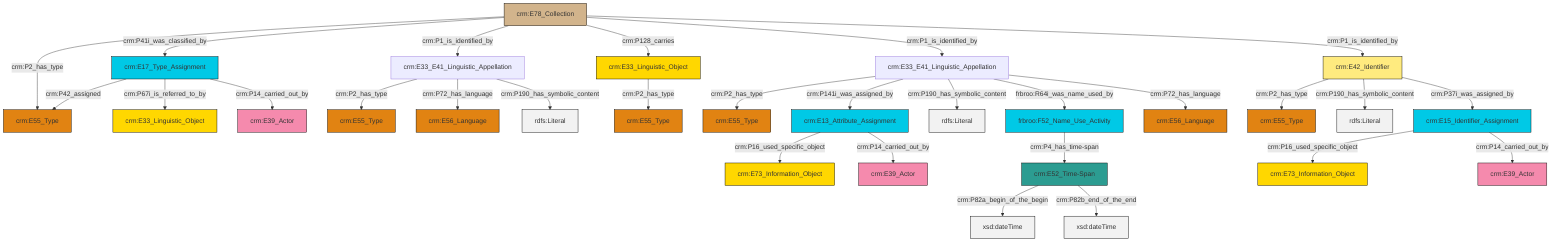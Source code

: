 graph TD
classDef Literal fill:#f2f2f2,stroke:#000000;
classDef CRM_Entity fill:#FFFFFF,stroke:#000000;
classDef Temporal_Entity fill:#00C9E6, stroke:#000000;
classDef Type fill:#E18312, stroke:#000000;
classDef Time-Span fill:#2C9C91, stroke:#000000;
classDef Appellation fill:#FFEB7F, stroke:#000000;
classDef Place fill:#008836, stroke:#000000;
classDef Persistent_Item fill:#B266B2, stroke:#000000;
classDef Conceptual_Object fill:#FFD700, stroke:#000000;
classDef Physical_Thing fill:#D2B48C, stroke:#000000;
classDef Actor fill:#f58aad, stroke:#000000;
classDef PC_Classes fill:#4ce600, stroke:#000000;
classDef Multi fill:#cccccc,stroke:#000000;

0["crm:E78_Collection"]:::Physical_Thing -->|crm:P2_has_type| 6["crm:E55_Type"]:::Type
9["crm:E33_E41_Linguistic_Appellation"]:::Default -->|crm:P2_has_type| 10["crm:E55_Type"]:::Type
11["crm:E33_E41_Linguistic_Appellation"]:::Default -->|crm:P2_has_type| 7["crm:E55_Type"]:::Type
18["crm:E13_Attribute_Assignment"]:::Temporal_Entity -->|crm:P16_used_specific_object| 19["crm:E73_Information_Object"]:::Conceptual_Object
18["crm:E13_Attribute_Assignment"]:::Temporal_Entity -->|crm:P14_carried_out_by| 20["crm:E39_Actor"]:::Actor
0["crm:E78_Collection"]:::Physical_Thing -->|crm:P41i_was_classified_by| 22["crm:E17_Type_Assignment"]:::Temporal_Entity
22["crm:E17_Type_Assignment"]:::Temporal_Entity -->|crm:P42_assigned| 6["crm:E55_Type"]:::Type
0["crm:E78_Collection"]:::Physical_Thing -->|crm:P1_is_identified_by| 11["crm:E33_E41_Linguistic_Appellation"]:::Default
0["crm:E78_Collection"]:::Physical_Thing -->|crm:P128_carries| 23["crm:E33_Linguistic_Object"]:::Conceptual_Object
9["crm:E33_E41_Linguistic_Appellation"]:::Default -->|crm:P141i_was_assigned_by| 18["crm:E13_Attribute_Assignment"]:::Temporal_Entity
11["crm:E33_E41_Linguistic_Appellation"]:::Default -->|crm:P72_has_language| 2["crm:E56_Language"]:::Type
23["crm:E33_Linguistic_Object"]:::Conceptual_Object -->|crm:P2_has_type| 24["crm:E55_Type"]:::Type
26["crm:E15_Identifier_Assignment"]:::Temporal_Entity -->|crm:P16_used_specific_object| 30["crm:E73_Information_Object"]:::Conceptual_Object
12["crm:E42_Identifier"]:::Appellation -->|crm:P2_has_type| 28["crm:E55_Type"]:::Type
31["frbroo:F52_Name_Use_Activity"]:::Temporal_Entity -->|crm:P4_has_time-span| 14["crm:E52_Time-Span"]:::Time-Span
12["crm:E42_Identifier"]:::Appellation -->|crm:P190_has_symbolic_content| 32[rdfs:Literal]:::Literal
0["crm:E78_Collection"]:::Physical_Thing -->|crm:P1_is_identified_by| 9["crm:E33_E41_Linguistic_Appellation"]:::Default
9["crm:E33_E41_Linguistic_Appellation"]:::Default -->|crm:P190_has_symbolic_content| 40[rdfs:Literal]:::Literal
0["crm:E78_Collection"]:::Physical_Thing -->|crm:P1_is_identified_by| 12["crm:E42_Identifier"]:::Appellation
22["crm:E17_Type_Assignment"]:::Temporal_Entity -->|crm:P67i_is_referred_to_by| 38["crm:E33_Linguistic_Object"]:::Conceptual_Object
14["crm:E52_Time-Span"]:::Time-Span -->|crm:P82a_begin_of_the_begin| 41[xsd:dateTime]:::Literal
26["crm:E15_Identifier_Assignment"]:::Temporal_Entity -->|crm:P14_carried_out_by| 4["crm:E39_Actor"]:::Actor
9["crm:E33_E41_Linguistic_Appellation"]:::Default -->|frbroo:R64i_was_name_used_by| 31["frbroo:F52_Name_Use_Activity"]:::Temporal_Entity
11["crm:E33_E41_Linguistic_Appellation"]:::Default -->|crm:P190_has_symbolic_content| 47[rdfs:Literal]:::Literal
14["crm:E52_Time-Span"]:::Time-Span -->|crm:P82b_end_of_the_end| 48[xsd:dateTime]:::Literal
9["crm:E33_E41_Linguistic_Appellation"]:::Default -->|crm:P72_has_language| 16["crm:E56_Language"]:::Type
22["crm:E17_Type_Assignment"]:::Temporal_Entity -->|crm:P14_carried_out_by| 43["crm:E39_Actor"]:::Actor
12["crm:E42_Identifier"]:::Appellation -->|crm:P37i_was_assigned_by| 26["crm:E15_Identifier_Assignment"]:::Temporal_Entity